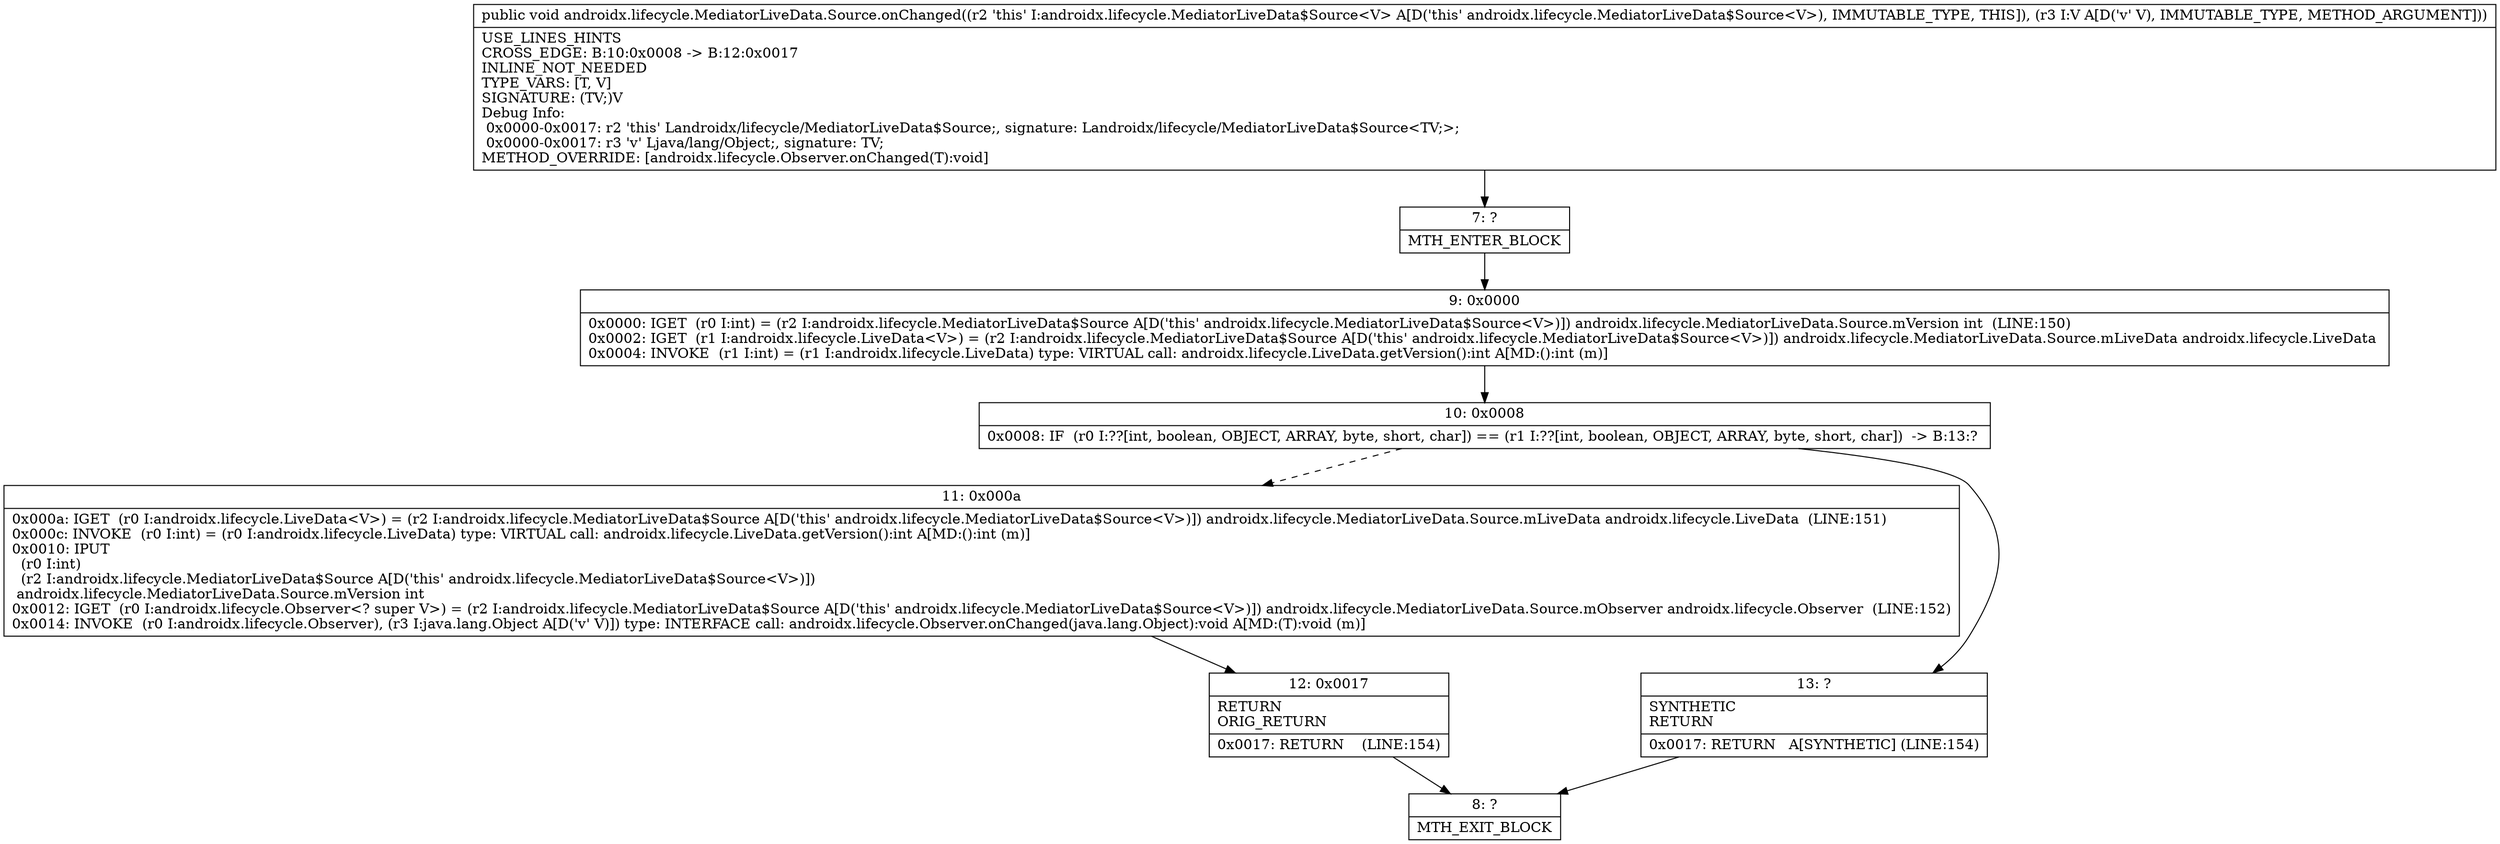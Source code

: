digraph "CFG forandroidx.lifecycle.MediatorLiveData.Source.onChanged(Ljava\/lang\/Object;)V" {
Node_7 [shape=record,label="{7\:\ ?|MTH_ENTER_BLOCK\l}"];
Node_9 [shape=record,label="{9\:\ 0x0000|0x0000: IGET  (r0 I:int) = (r2 I:androidx.lifecycle.MediatorLiveData$Source A[D('this' androidx.lifecycle.MediatorLiveData$Source\<V\>)]) androidx.lifecycle.MediatorLiveData.Source.mVersion int  (LINE:150)\l0x0002: IGET  (r1 I:androidx.lifecycle.LiveData\<V\>) = (r2 I:androidx.lifecycle.MediatorLiveData$Source A[D('this' androidx.lifecycle.MediatorLiveData$Source\<V\>)]) androidx.lifecycle.MediatorLiveData.Source.mLiveData androidx.lifecycle.LiveData \l0x0004: INVOKE  (r1 I:int) = (r1 I:androidx.lifecycle.LiveData) type: VIRTUAL call: androidx.lifecycle.LiveData.getVersion():int A[MD:():int (m)]\l}"];
Node_10 [shape=record,label="{10\:\ 0x0008|0x0008: IF  (r0 I:??[int, boolean, OBJECT, ARRAY, byte, short, char]) == (r1 I:??[int, boolean, OBJECT, ARRAY, byte, short, char])  \-\> B:13:? \l}"];
Node_11 [shape=record,label="{11\:\ 0x000a|0x000a: IGET  (r0 I:androidx.lifecycle.LiveData\<V\>) = (r2 I:androidx.lifecycle.MediatorLiveData$Source A[D('this' androidx.lifecycle.MediatorLiveData$Source\<V\>)]) androidx.lifecycle.MediatorLiveData.Source.mLiveData androidx.lifecycle.LiveData  (LINE:151)\l0x000c: INVOKE  (r0 I:int) = (r0 I:androidx.lifecycle.LiveData) type: VIRTUAL call: androidx.lifecycle.LiveData.getVersion():int A[MD:():int (m)]\l0x0010: IPUT  \l  (r0 I:int)\l  (r2 I:androidx.lifecycle.MediatorLiveData$Source A[D('this' androidx.lifecycle.MediatorLiveData$Source\<V\>)])\l androidx.lifecycle.MediatorLiveData.Source.mVersion int \l0x0012: IGET  (r0 I:androidx.lifecycle.Observer\<? super V\>) = (r2 I:androidx.lifecycle.MediatorLiveData$Source A[D('this' androidx.lifecycle.MediatorLiveData$Source\<V\>)]) androidx.lifecycle.MediatorLiveData.Source.mObserver androidx.lifecycle.Observer  (LINE:152)\l0x0014: INVOKE  (r0 I:androidx.lifecycle.Observer), (r3 I:java.lang.Object A[D('v' V)]) type: INTERFACE call: androidx.lifecycle.Observer.onChanged(java.lang.Object):void A[MD:(T):void (m)]\l}"];
Node_12 [shape=record,label="{12\:\ 0x0017|RETURN\lORIG_RETURN\l|0x0017: RETURN    (LINE:154)\l}"];
Node_8 [shape=record,label="{8\:\ ?|MTH_EXIT_BLOCK\l}"];
Node_13 [shape=record,label="{13\:\ ?|SYNTHETIC\lRETURN\l|0x0017: RETURN   A[SYNTHETIC] (LINE:154)\l}"];
MethodNode[shape=record,label="{public void androidx.lifecycle.MediatorLiveData.Source.onChanged((r2 'this' I:androidx.lifecycle.MediatorLiveData$Source\<V\> A[D('this' androidx.lifecycle.MediatorLiveData$Source\<V\>), IMMUTABLE_TYPE, THIS]), (r3 I:V A[D('v' V), IMMUTABLE_TYPE, METHOD_ARGUMENT]))  | USE_LINES_HINTS\lCROSS_EDGE: B:10:0x0008 \-\> B:12:0x0017\lINLINE_NOT_NEEDED\lTYPE_VARS: [T, V]\lSIGNATURE: (TV;)V\lDebug Info:\l  0x0000\-0x0017: r2 'this' Landroidx\/lifecycle\/MediatorLiveData$Source;, signature: Landroidx\/lifecycle\/MediatorLiveData$Source\<TV;\>;\l  0x0000\-0x0017: r3 'v' Ljava\/lang\/Object;, signature: TV;\lMETHOD_OVERRIDE: [androidx.lifecycle.Observer.onChanged(T):void]\l}"];
MethodNode -> Node_7;Node_7 -> Node_9;
Node_9 -> Node_10;
Node_10 -> Node_11[style=dashed];
Node_10 -> Node_13;
Node_11 -> Node_12;
Node_12 -> Node_8;
Node_13 -> Node_8;
}

